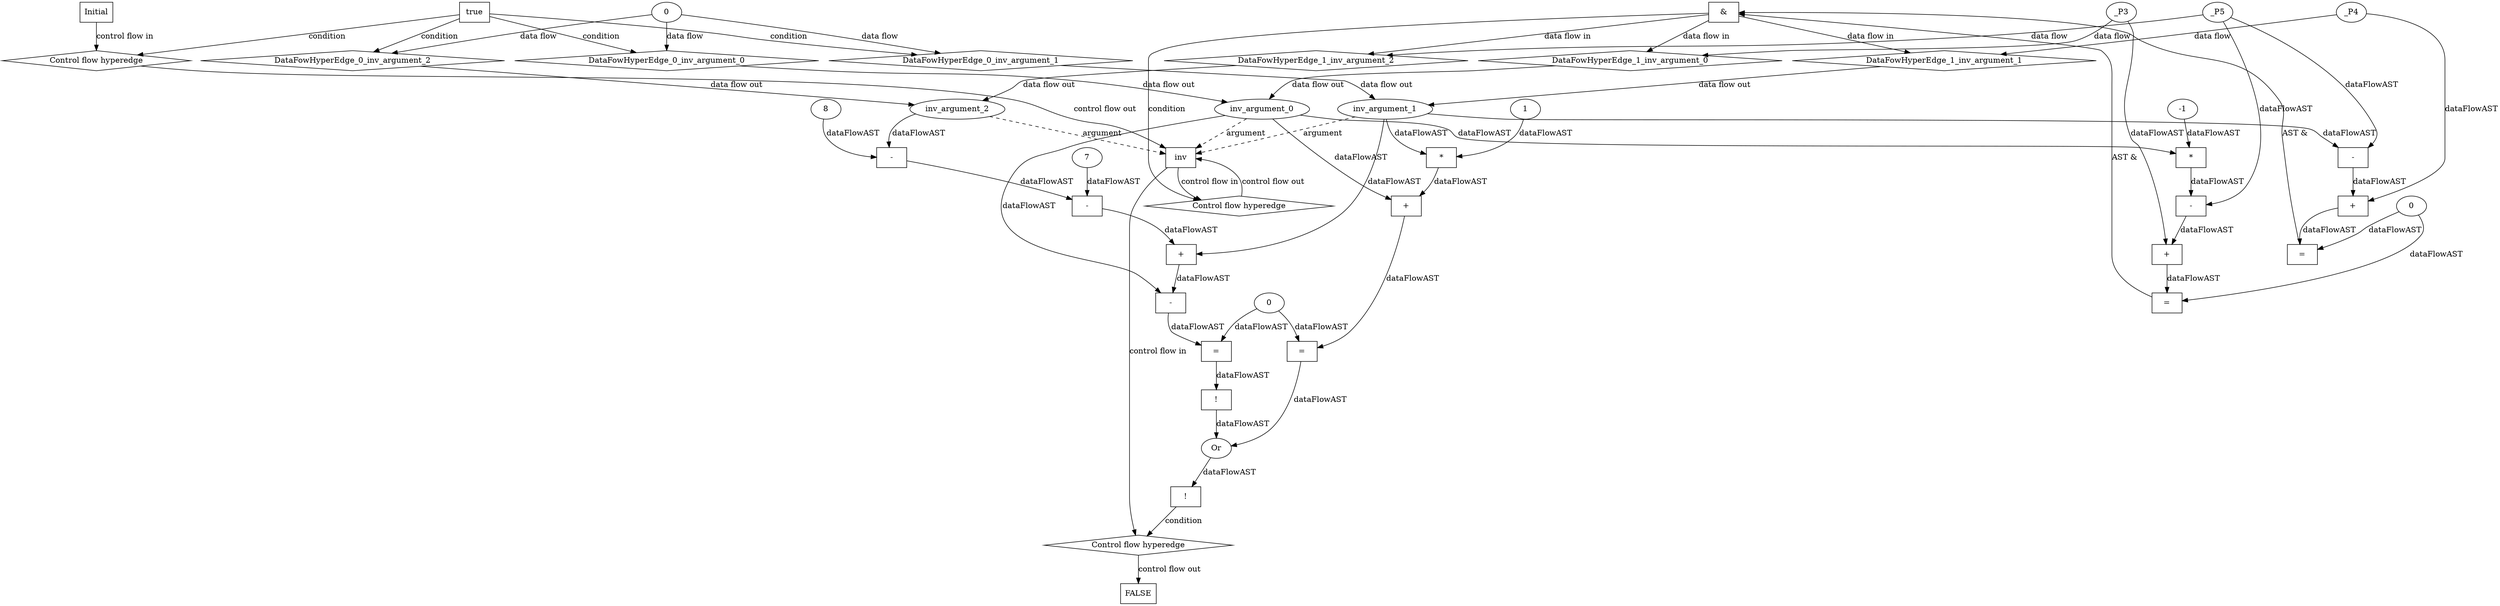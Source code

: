 digraph dag {
"inv" [label="inv" nodeName="inv" class=cfn  shape="rect"];
FALSE [label="FALSE" nodeName=FALSE class=cfn  shape="rect"];
Initial [label="Initial" nodeName=Initial class=cfn  shape="rect"];
ControlFowHyperEdge_0 [label="Control flow hyperedge" nodeName=ControlFowHyperEdge_0 class=controlFlowHyperEdge shape="diamond"];
"Initial" -> ControlFowHyperEdge_0 [label="control flow in"]
ControlFowHyperEdge_0 -> "inv" [label="control flow out"]
ControlFowHyperEdge_1 [label="Control flow hyperedge" nodeName=ControlFowHyperEdge_1 class=controlFlowHyperEdge shape="diamond"];
"inv" -> ControlFowHyperEdge_1 [label="control flow in"]
ControlFowHyperEdge_1 -> "inv" [label="control flow out"]
ControlFowHyperEdge_2 [label="Control flow hyperedge" nodeName=ControlFowHyperEdge_2 class=controlFlowHyperEdge shape="diamond"];
"inv" -> ControlFowHyperEdge_2 [label="control flow in"]
ControlFowHyperEdge_2 -> "FALSE" [label="control flow out"]
"inv_argument_0" [label="inv_argument_0" nodeName=argument0 class=argument  head="inv" shape="oval"];
"inv_argument_0" -> "inv"[label="argument" style="dashed"]
"inv_argument_1" [label="inv_argument_1" nodeName=argument1 class=argument  head="inv" shape="oval"];
"inv_argument_1" -> "inv"[label="argument" style="dashed"]
"inv_argument_2" [label="inv_argument_2" nodeName=argument2 class=argument  head="inv" shape="oval"];
"inv_argument_2" -> "inv"[label="argument" style="dashed"]

"true_0" [label="true" nodeName="true_0" class=true shape="rect"];
"true_0" -> "ControlFowHyperEdge_0" [label="condition"];
"xxxinv___Initial_0xxxdataFlow_0_node_0" [label="0" nodeName="xxxinv___Initial_0xxxdataFlow_0_node_0" class=Literal ];

"xxxinv___Initial_0xxxdataFlow_0_node_0" -> "DataFowHyperEdge_0_inv_argument_0" [label="data flow"];

"xxxinv___Initial_0xxxdataFlow_0_node_0" -> "DataFowHyperEdge_0_inv_argument_1" [label="data flow"];

"xxxinv___Initial_0xxxdataFlow_0_node_0" -> "DataFowHyperEdge_0_inv_argument_2" [label="data flow"];
"xxxinv___inv_1xxx_and" [label="&" nodeName="xxxinv___inv_1xxx_and" class=Operator shape="rect"];
"xxxinv___inv_1xxxguard_0_node_0" [label="=" nodeName="xxxinv___inv_1xxxguard_0_node_0" class=Operator  shape="rect"];
"xxxinv___inv_1xxxguard_0_node_1" [label="+" nodeName="xxxinv___inv_1xxxguard_0_node_1" class= Operator shape="rect"];
"xxxinv___inv_1xxxguard_0_node_3" [label="-" nodeName="xxxinv___inv_1xxxguard_0_node_3" class= Operator shape="rect"];
"xxxinv___inv_1xxxguard_0_node_4" [label="*" nodeName="xxxinv___inv_1xxxguard_0_node_4" class=Operator  shape="rect"];
"xxxinv___inv_1xxxguard_0_node_5" [label="-1" nodeName="xxxinv___inv_1xxxguard_0_node_5" class=Coeff ];
"xxxinv___inv_1xxxguard_0_node_8" [label="0" nodeName="xxxinv___inv_1xxxguard_0_node_8" class=Literal ];
"xxxinv___inv_1xxxguard_0_node_1" -> "xxxinv___inv_1xxxguard_0_node_0"[label="dataFlowAST"]
"xxxinv___inv_1xxxguard_0_node_8" -> "xxxinv___inv_1xxxguard_0_node_0"[label="dataFlowAST"]
"xxxinv___inv_1xxxdataFlow_0_node_0" -> "xxxinv___inv_1xxxguard_0_node_1"[label="dataFlowAST"]
"xxxinv___inv_1xxxguard_0_node_3" -> "xxxinv___inv_1xxxguard_0_node_1"[label="dataFlowAST"]
"xxxinv___inv_1xxxguard_0_node_4" -> "xxxinv___inv_1xxxguard_0_node_3"[label="dataFlowAST"]
"xxxinv___inv_1xxxdataFlow2_node_0" -> "xxxinv___inv_1xxxguard_0_node_3"[label="dataFlowAST"]
"xxxinv___inv_1xxxguard_0_node_5" -> "xxxinv___inv_1xxxguard_0_node_4"[label="dataFlowAST"]
"inv_argument_0" -> "xxxinv___inv_1xxxguard_0_node_4"[label="dataFlowAST"]

"xxxinv___inv_1xxxguard_0_node_0" -> "xxxinv___inv_1xxx_and" [label="AST &"];
"xxxinv___inv_1xxxguard1_node_0" [label="=" nodeName="xxxinv___inv_1xxxguard1_node_0" class=Operator  shape="rect"];
"xxxinv___inv_1xxxguard1_node_1" [label="+" nodeName="xxxinv___inv_1xxxguard1_node_1" class= Operator shape="rect"];
"xxxinv___inv_1xxxguard1_node_3" [label="-" nodeName="xxxinv___inv_1xxxguard1_node_3" class= Operator shape="rect"];
"xxxinv___inv_1xxxguard1_node_1" -> "xxxinv___inv_1xxxguard1_node_0"[label="dataFlowAST"]
"xxxinv___inv_1xxxguard_0_node_8" -> "xxxinv___inv_1xxxguard1_node_0"[label="dataFlowAST"]
"xxxinv___inv_1xxxdataFlow1_node_0" -> "xxxinv___inv_1xxxguard1_node_1"[label="dataFlowAST"]
"xxxinv___inv_1xxxguard1_node_3" -> "xxxinv___inv_1xxxguard1_node_1"[label="dataFlowAST"]
"xxxinv___inv_1xxxdataFlow2_node_0" -> "xxxinv___inv_1xxxguard1_node_3"[label="dataFlowAST"]
"inv_argument_1" -> "xxxinv___inv_1xxxguard1_node_3"[label="dataFlowAST"]

"xxxinv___inv_1xxxguard1_node_0" -> "xxxinv___inv_1xxx_and" [label="AST &"];
"xxxinv___inv_1xxx_and" -> "ControlFowHyperEdge_1" [label="condition"];
"xxxinv___inv_1xxxdataFlow_0_node_0" [label="_P3" nodeName="xxxinv___inv_1xxxdataFlow_0_node_0" class=Constant ];

"xxxinv___inv_1xxxdataFlow_0_node_0" -> "DataFowHyperEdge_1_inv_argument_0" [label="data flow"];
"xxxinv___inv_1xxxdataFlow1_node_0" [label="_P4" nodeName="xxxinv___inv_1xxxdataFlow1_node_0" class=Constant ];

"xxxinv___inv_1xxxdataFlow1_node_0" -> "DataFowHyperEdge_1_inv_argument_1" [label="data flow"];
"xxxinv___inv_1xxxdataFlow2_node_0" [label="_P5" nodeName="xxxinv___inv_1xxxdataFlow2_node_0" class=Constant ];

"xxxinv___inv_1xxxdataFlow2_node_0" -> "DataFowHyperEdge_1_inv_argument_2" [label="data flow"];
"xxxFALSE___inv_2xxxguard_0_node_0" [label="!" nodeName="xxxFALSE___inv_2xxxguard_0_node_0" class=Operator shape="rect"];
"xxxFALSE___inv_2xxxguard_0_node_1" [label="Or" nodeName="xxxFALSE___inv_2xxxguard_0_node_1" class=Operator ];
"xxxFALSE___inv_2xxxguard_0_node_2" [label="!" nodeName="xxxFALSE___inv_2xxxguard_0_node_2" class=Operator shape="rect"];
"xxxFALSE___inv_2xxxguard_0_node_3" [label="=" nodeName="xxxFALSE___inv_2xxxguard_0_node_3" class=Operator  shape="rect"];
"xxxFALSE___inv_2xxxguard_0_node_4" [label="0" nodeName="xxxFALSE___inv_2xxxguard_0_node_4" class=Literal ];
"xxxFALSE___inv_2xxxguard_0_node_5" [label="-" nodeName="xxxFALSE___inv_2xxxguard_0_node_5" class= Operator shape="rect"];
"xxxFALSE___inv_2xxxguard_0_node_7" [label="+" nodeName="xxxFALSE___inv_2xxxguard_0_node_7" class= Operator shape="rect"];
"xxxFALSE___inv_2xxxguard_0_node_9" [label="-" nodeName="xxxFALSE___inv_2xxxguard_0_node_9" class= Operator shape="rect"];
"xxxFALSE___inv_2xxxguard_0_node_10" [label="-" nodeName="xxxFALSE___inv_2xxxguard_0_node_10" class= Operator shape="rect"];
"xxxFALSE___inv_2xxxguard_0_node_11" [label="8" nodeName="xxxFALSE___inv_2xxxguard_0_node_11" class=Literal ];
"xxxFALSE___inv_2xxxguard_0_node_13" [label="7" nodeName="xxxFALSE___inv_2xxxguard_0_node_13" class=Literal ];
"xxxFALSE___inv_2xxxguard_0_node_14" [label="=" nodeName="xxxFALSE___inv_2xxxguard_0_node_14" class=Operator  shape="rect"];
"xxxFALSE___inv_2xxxguard_0_node_15" [label="+" nodeName="xxxFALSE___inv_2xxxguard_0_node_15" class= Operator shape="rect"];
"xxxFALSE___inv_2xxxguard_0_node_17" [label="*" nodeName="xxxFALSE___inv_2xxxguard_0_node_17" class=Operator  shape="rect"];
"xxxFALSE___inv_2xxxguard_0_node_18" [label="1" nodeName="xxxFALSE___inv_2xxxguard_0_node_18" class=Coeff ];
"xxxFALSE___inv_2xxxguard_0_node_1" -> "xxxFALSE___inv_2xxxguard_0_node_0"[label="dataFlowAST"]
"xxxFALSE___inv_2xxxguard_0_node_2" -> "xxxFALSE___inv_2xxxguard_0_node_1"[label="dataFlowAST"]
"xxxFALSE___inv_2xxxguard_0_node_14" -> "xxxFALSE___inv_2xxxguard_0_node_1"[label="dataFlowAST"]
"xxxFALSE___inv_2xxxguard_0_node_3" -> "xxxFALSE___inv_2xxxguard_0_node_2"[label="dataFlowAST"]
"xxxFALSE___inv_2xxxguard_0_node_4" -> "xxxFALSE___inv_2xxxguard_0_node_3"[label="dataFlowAST"]
"xxxFALSE___inv_2xxxguard_0_node_5" -> "xxxFALSE___inv_2xxxguard_0_node_3"[label="dataFlowAST"]
"inv_argument_0" -> "xxxFALSE___inv_2xxxguard_0_node_5"[label="dataFlowAST"]
"xxxFALSE___inv_2xxxguard_0_node_7" -> "xxxFALSE___inv_2xxxguard_0_node_5"[label="dataFlowAST"]
"inv_argument_1" -> "xxxFALSE___inv_2xxxguard_0_node_7"[label="dataFlowAST"]
"xxxFALSE___inv_2xxxguard_0_node_9" -> "xxxFALSE___inv_2xxxguard_0_node_7"[label="dataFlowAST"]
"xxxFALSE___inv_2xxxguard_0_node_10" -> "xxxFALSE___inv_2xxxguard_0_node_9"[label="dataFlowAST"]
"xxxFALSE___inv_2xxxguard_0_node_13" -> "xxxFALSE___inv_2xxxguard_0_node_9"[label="dataFlowAST"]
"xxxFALSE___inv_2xxxguard_0_node_11" -> "xxxFALSE___inv_2xxxguard_0_node_10"[label="dataFlowAST"]
"inv_argument_2" -> "xxxFALSE___inv_2xxxguard_0_node_10"[label="dataFlowAST"]
"xxxFALSE___inv_2xxxguard_0_node_15" -> "xxxFALSE___inv_2xxxguard_0_node_14"[label="dataFlowAST"]
"xxxFALSE___inv_2xxxguard_0_node_4" -> "xxxFALSE___inv_2xxxguard_0_node_14"[label="dataFlowAST"]
"inv_argument_0" -> "xxxFALSE___inv_2xxxguard_0_node_15"[label="dataFlowAST"]
"xxxFALSE___inv_2xxxguard_0_node_17" -> "xxxFALSE___inv_2xxxguard_0_node_15"[label="dataFlowAST"]
"inv_argument_1" -> "xxxFALSE___inv_2xxxguard_0_node_17"[label="dataFlowAST"]
"xxxFALSE___inv_2xxxguard_0_node_18" -> "xxxFALSE___inv_2xxxguard_0_node_17"[label="dataFlowAST"]

"xxxFALSE___inv_2xxxguard_0_node_0" -> "ControlFowHyperEdge_2" [label="condition"];
"DataFowHyperEdge_0_inv_argument_0" [label="DataFowHyperEdge_0_inv_argument_0" nodeName="DataFowHyperEdge_0_inv_argument_0" class=DataFlowHyperedge shape="diamond"];
"DataFowHyperEdge_0_inv_argument_0" -> "inv_argument_0"[label="data flow out"]
"true_0" -> "DataFowHyperEdge_0_inv_argument_0" [label="condition"];
"DataFowHyperEdge_0_inv_argument_1" [label="DataFowHyperEdge_0_inv_argument_1" nodeName="DataFowHyperEdge_0_inv_argument_1" class=DataFlowHyperedge shape="diamond"];
"DataFowHyperEdge_0_inv_argument_1" -> "inv_argument_1"[label="data flow out"]
"true_0" -> "DataFowHyperEdge_0_inv_argument_1" [label="condition"];
"DataFowHyperEdge_0_inv_argument_2" [label="DataFowHyperEdge_0_inv_argument_2" nodeName="DataFowHyperEdge_0_inv_argument_2" class=DataFlowHyperedge shape="diamond"];
"DataFowHyperEdge_0_inv_argument_2" -> "inv_argument_2"[label="data flow out"]
"true_0" -> "DataFowHyperEdge_0_inv_argument_2" [label="condition"];
"DataFowHyperEdge_1_inv_argument_0" [label="DataFowHyperEdge_1_inv_argument_0" nodeName="DataFowHyperEdge_1_inv_argument_0" class=DataFlowHyperedge shape="diamond"];
"DataFowHyperEdge_1_inv_argument_0" -> "inv_argument_0"[label="data flow out"]
"xxxinv___inv_1xxx_and" -> "DataFowHyperEdge_1_inv_argument_0"[label="data flow in"]
"DataFowHyperEdge_1_inv_argument_1" [label="DataFowHyperEdge_1_inv_argument_1" nodeName="DataFowHyperEdge_1_inv_argument_1" class=DataFlowHyperedge shape="diamond"];
"DataFowHyperEdge_1_inv_argument_1" -> "inv_argument_1"[label="data flow out"]
"xxxinv___inv_1xxx_and" -> "DataFowHyperEdge_1_inv_argument_1"[label="data flow in"]
"DataFowHyperEdge_1_inv_argument_2" [label="DataFowHyperEdge_1_inv_argument_2" nodeName="DataFowHyperEdge_1_inv_argument_2" class=DataFlowHyperedge shape="diamond"];
"DataFowHyperEdge_1_inv_argument_2" -> "inv_argument_2"[label="data flow out"]
"xxxinv___inv_1xxx_and" -> "DataFowHyperEdge_1_inv_argument_2"[label="data flow in"]




}

